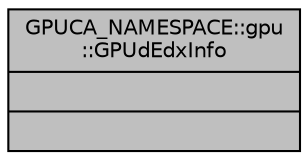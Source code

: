 digraph "GPUCA_NAMESPACE::gpu::GPUdEdxInfo"
{
 // INTERACTIVE_SVG=YES
  bgcolor="transparent";
  edge [fontname="Helvetica",fontsize="10",labelfontname="Helvetica",labelfontsize="10"];
  node [fontname="Helvetica",fontsize="10",shape=record];
  Node1 [label="{GPUCA_NAMESPACE::gpu\l::GPUdEdxInfo\n||}",height=0.2,width=0.4,color="black", fillcolor="grey75", style="filled", fontcolor="black"];
}
